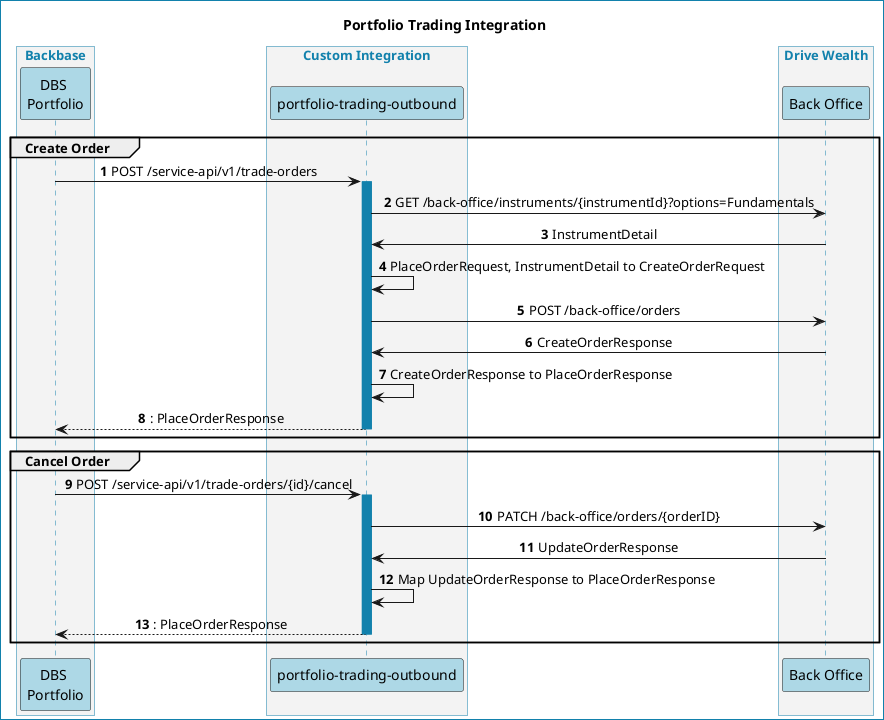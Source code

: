 @startuml
'https://plantuml.com/sequence-diagram

title "Portfolio Trading Integration"
autonumber
skinparam maxMessageSize 600
skinparam backgroundColor  #white


box "Backbase"
    participant "DBS \nPortfolio" as dbs #lightblue
end box

box "Custom Integration"
    participant "portfolio-trading-outbound" as outbound #lightblue
end box

box "Drive Wealth"
    participant "Back Office" as bo #lightblue
end box

group Create Order
    dbs -> outbound: POST /service-api/v1/trade-orders
    activate outbound
        outbound -> bo: GET /back-office/instruments/{instrumentId}?options=Fundamentals
        bo -> outbound : InstrumentDetail
        outbound -> outbound : PlaceOrderRequest, InstrumentDetail to CreateOrderRequest
        outbound -> bo : POST /back-office/orders
        bo -> outbound : CreateOrderResponse
        outbound -> outbound : CreateOrderResponse to PlaceOrderResponse
    return : PlaceOrderResponse
end

group Cancel Order
    dbs -> outbound: POST /service-api/v1/trade-orders/{id}/cancel
    activate outbound
        outbound -> bo: PATCH /back-office/orders/{orderID}
        bo -> outbound : UpdateOrderResponse
        outbound -> outbound : Map UpdateOrderResponse to PlaceOrderResponse
    return : PlaceOrderResponse
end

scale max 1000 width
skinparam backgroundColor white
skinparam Shadowing false
skinparam BoundaryBackgroundColor transparent
skinparam BoundaryBorderColor #1281ac
skinparam DiagramBorderColor #1281ac
skinparam defaultTextAlignment center
skinparam SequenceMessageAlign center
skinparam ReferenceBorderThickness 2

skinparam sequence {
'Users and boundries (DBS for example)
    ActorBorderThickness 3
    ActorBorderColor #1281ac
    ActorBackgroundColor transparent
    ActorFontColor #1281ac
    ActorFontName Roboto
    ActorFontStyle bold
    ActorFontSize 14
    AgentBackgroundColor #1281ac
'Arrows
    ArrowFontColor #1281ac
    ArrowFontSize 14
    ArrowFontStyle bold
    ArrowColor #1281ac
    ArrowThickness 2
    RectangleBorderThickness 3
    BoxBackgroundColor #f3f3f3
    BoxBorderColor #1281ac
'Capability
    BoxFontColor #1281ac
    BoxFontName Roboto
    BoxFontStyle bold
    BoxFontSize 16
    BoundaryBackgroundColor #1281ac
    BoundaryBorderColor #1281ac
    BoundaryFontColor #1281ac
    BoundryFontName Roboto
    BoundaryStereotypeFontColor #1281ac
    ClassBorderColor #1281ac
    ComponentBorderColor #1281ac
    DividerBackgroundColor white
    DividerBorderColor #1281ac
    DividerBorderThickness 3
    DividerFontColor #1281ac
    DividerFontName Roboto
    DividerFontSize bold
    DividerFontStyle 14
' Loops but not the title text
    GroupBorderColor #1281ac
    GroupBorderThickness 2
    GroupFontName Roboto
    GroupFontSize 14
    GroupFontColor #1281ac
'Title text for loops
    GroupHeaderFontColor #1281ac
    GroupHeaderFontName Roboto
    GroupHeaderFontSize 14
    GroupHeaderFontStyle bold
    LifeLineBorderColor #1281ac
    LifeLineBackgroundColor #1281ac
    LifeLineFontColor  #1281ac
'Services
    ParticipantBorderColor #1281ac
    ParticipantBackgroundColor white
    ParticipantFontSize 14
    ParticipantFontStyle bold
    ParticipantFontName Roboto
    ParticipantFontColor #1281ac
    ParticipantBorderThickness 2
    ReferenceBorderThickness 2
    '   SwimlaneBorderThickness 2
    TitleFontColor #1281ac
    TitleFontName Roboto
    TitleFontSize 18
    TitleBorderThickness 5
}
skinparam note {
  BackgroundColor #FFFFFF
  BorderColor #1281ac
  BorderThickness 1
  StartColor #1281ac
  BarColor #1281ac
  EndColor #1281ac
  FontColor #1281ac
  FontName Roboto
  FontSize 14
  FontStyle bold
}
skinparam activity {
  BackgroundColor #FFFFFF
  BorderColor #1281ac
  BorderThickness 4
  StartColor #1281ac
  BarColor #1281ac
  EndColor #1281ac
  FontColor #1281ac
  FontName Roboto
  FontSize 14
  FontStyle bold
}
skinparam rectangle {
  BackgroundColor #FFFFFF
  BorderColor #1281ac
  BorderThickness 4
  StartColor #1281ac
  BarColor #1281ac
  EndColor #1281ac
  FontColor #1281ac
  FontName Roboto
  FontSize 14
  FontStyle bold
}
skinparam cloud {
  BackgroundColor #FFFFFF
  BorderColor #1281ac
  BorderThickness 4
  StartColor #1281ac
  BarColor #1281ac
  EndColor #1281ac
  FontColor #1281ac
  FontName Roboto
  FontSize 14
  FontStyle bold
}
skinparam class {
  BackgroundColor #FFFFFF
  BorderColor #1281ac
  BorderThickness 1
  StartColor #1281ac
  BarColor #1281ac
  EndColor #1281ac
  FontColor #1281ac
  FontName Roboto
  FontSize 14
  FontStyle bold
}
'For services
skinparam component {
  BackgroundColor  #FFFFFF
  BorderColor #1281ac
  BorderThickness 2
  FontColor #1281ac
  FontName Roboto
  FontSize 14
  FontStyle bold
}
'databases
skinparam database {
  BackgroundColor #f3f3f3
  BorderColor #1281ac
  BorderThickness 2
  FontColor #1281ac
  FontName Roboto
  FontSize 14
  FontStyle bold
}
'For Capabilities
skinparam frame {
  ArrowColor #1281ac
  BackgroundColor #f3f3f3
  BorderColor #1281ac
  BorderThickness 4
  FontColor #1281ac
  FontName Roboto
  FontSize 14
  FontStyle bold
}
' External systems in architecture diagrams
skinparam node {
  ArrowColor #1281ac
  BorderThickness 2
  BackgroundColor #FFFFFF
  BorderColor #1281ac
  FontColor #1281ac
  FontName Roboto
  FontSize 14
  FontStyle bold
}
skinparam package {
  BorderThickness 2
  BackgroundColor #FFFFFF
  BorderColor #1281ac
  FontColor #1281ac
  FontName Roboto
  FontSize 14
  FontStyle bold
}
' Activity diagrams, for different capabilities
skinparam partition {
  BackgroundColor #f3f3f3
  BorderColor #1281ac
  BorderThickness 2
  FontColor #1281ac
  FontName Roboto
  FontSize 14
  FontStyle bold
}

@enduml